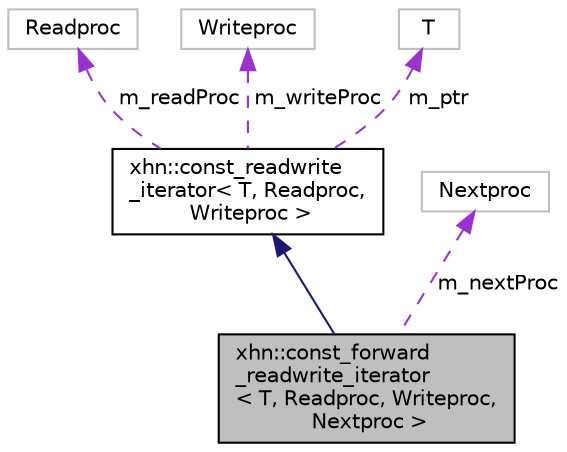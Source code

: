 digraph "xhn::const_forward_readwrite_iterator&lt; T, Readproc, Writeproc, Nextproc &gt;"
{
  edge [fontname="Helvetica",fontsize="10",labelfontname="Helvetica",labelfontsize="10"];
  node [fontname="Helvetica",fontsize="10",shape=record];
  Node1 [label="xhn::const_forward\l_readwrite_iterator\l\< T, Readproc, Writeproc,\l Nextproc \>",height=0.2,width=0.4,color="black", fillcolor="grey75", style="filled", fontcolor="black"];
  Node2 -> Node1 [dir="back",color="midnightblue",fontsize="10",style="solid",fontname="Helvetica"];
  Node2 [label="xhn::const_readwrite\l_iterator\< T, Readproc,\l Writeproc \>",height=0.2,width=0.4,color="black", fillcolor="white", style="filled",URL="$classxhn_1_1const__readwrite__iterator.html"];
  Node3 -> Node2 [dir="back",color="darkorchid3",fontsize="10",style="dashed",label=" m_readProc" ,fontname="Helvetica"];
  Node3 [label="Readproc",height=0.2,width=0.4,color="grey75", fillcolor="white", style="filled"];
  Node4 -> Node2 [dir="back",color="darkorchid3",fontsize="10",style="dashed",label=" m_writeProc" ,fontname="Helvetica"];
  Node4 [label="Writeproc",height=0.2,width=0.4,color="grey75", fillcolor="white", style="filled"];
  Node5 -> Node2 [dir="back",color="darkorchid3",fontsize="10",style="dashed",label=" m_ptr" ,fontname="Helvetica"];
  Node5 [label="T",height=0.2,width=0.4,color="grey75", fillcolor="white", style="filled"];
  Node6 -> Node1 [dir="back",color="darkorchid3",fontsize="10",style="dashed",label=" m_nextProc" ,fontname="Helvetica"];
  Node6 [label="Nextproc",height=0.2,width=0.4,color="grey75", fillcolor="white", style="filled"];
}
